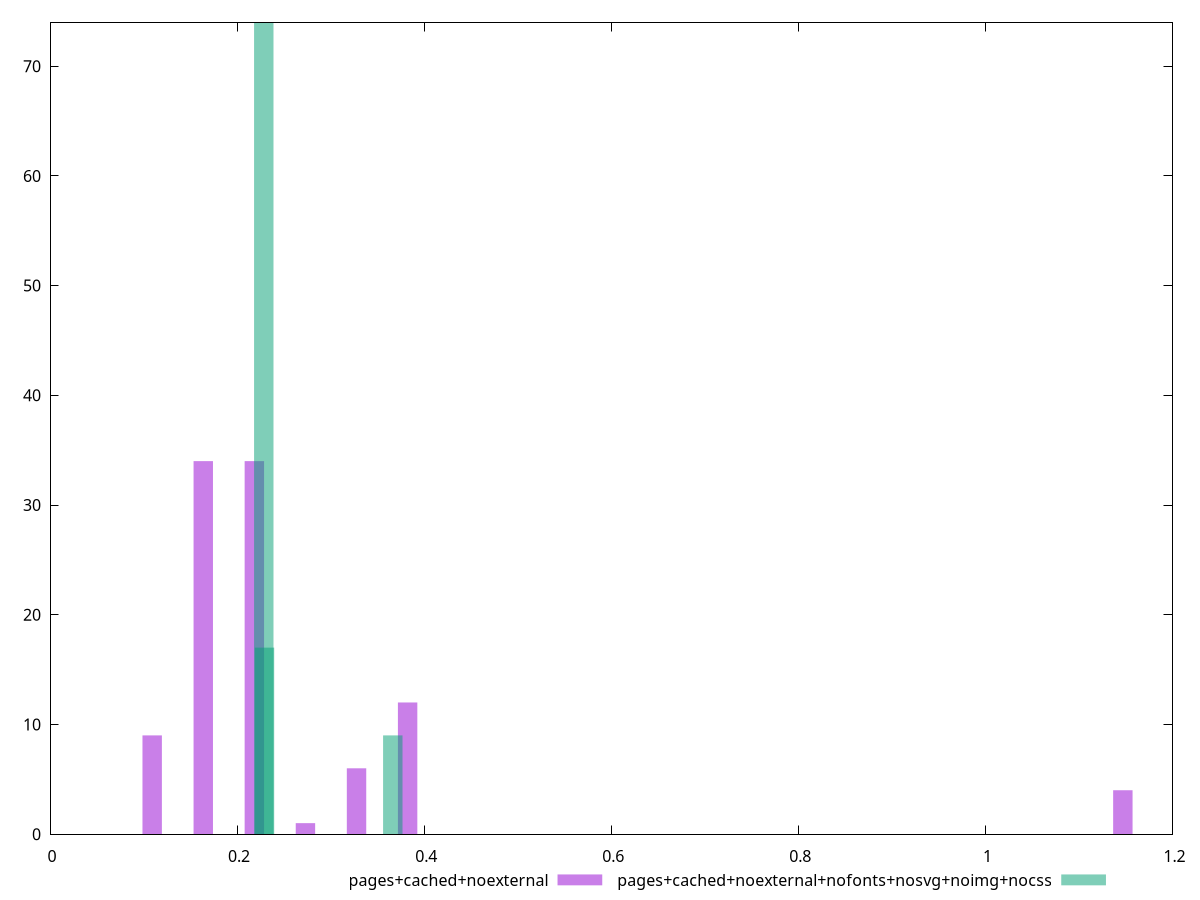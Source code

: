 $_pagesCachedNoexternal <<EOF
1.1469234486850495 4
0.21846160927334277 34
0.16384620695500707 34
0.32769241391001414 6
0.10923080463667138 9
0.38230781622834986 12
0.27307701159167846 1
EOF
$_pagesCachedNoexternalNofontsNosvgNoimgNocss <<EOF
0.229291929771661 17
0.22854097366978873 74
0.36646657771365904 9
EOF
set key outside below
set terminal pngcairo
set output "report_00006_2020-11-02T20-21-41.718Z/cumulative-layout-shift/cumulative-layout-shift_pages+cached+noexternal_pages+cached+noexternal+nofonts+nosvg+noimg+nocss+hist.png"
set boxwidth 0.02075385288096756
set style fill transparent solid 0.5 noborder
set yrange [0:74]
plot $_pagesCachedNoexternal title "pages+cached+noexternal" with boxes ,$_pagesCachedNoexternalNofontsNosvgNoimgNocss title "pages+cached+noexternal+nofonts+nosvg+noimg+nocss" with boxes ,